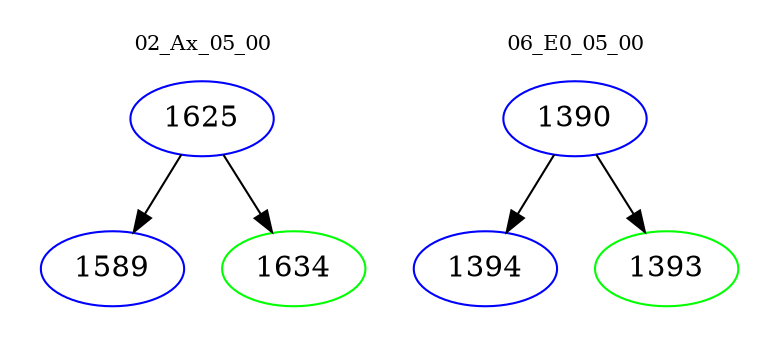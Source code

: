 digraph{
subgraph cluster_0 {
color = white
label = "02_Ax_05_00";
fontsize=10;
T0_1625 [label="1625", color="blue"]
T0_1625 -> T0_1589 [color="black"]
T0_1589 [label="1589", color="blue"]
T0_1625 -> T0_1634 [color="black"]
T0_1634 [label="1634", color="green"]
}
subgraph cluster_1 {
color = white
label = "06_E0_05_00";
fontsize=10;
T1_1390 [label="1390", color="blue"]
T1_1390 -> T1_1394 [color="black"]
T1_1394 [label="1394", color="blue"]
T1_1390 -> T1_1393 [color="black"]
T1_1393 [label="1393", color="green"]
}
}

